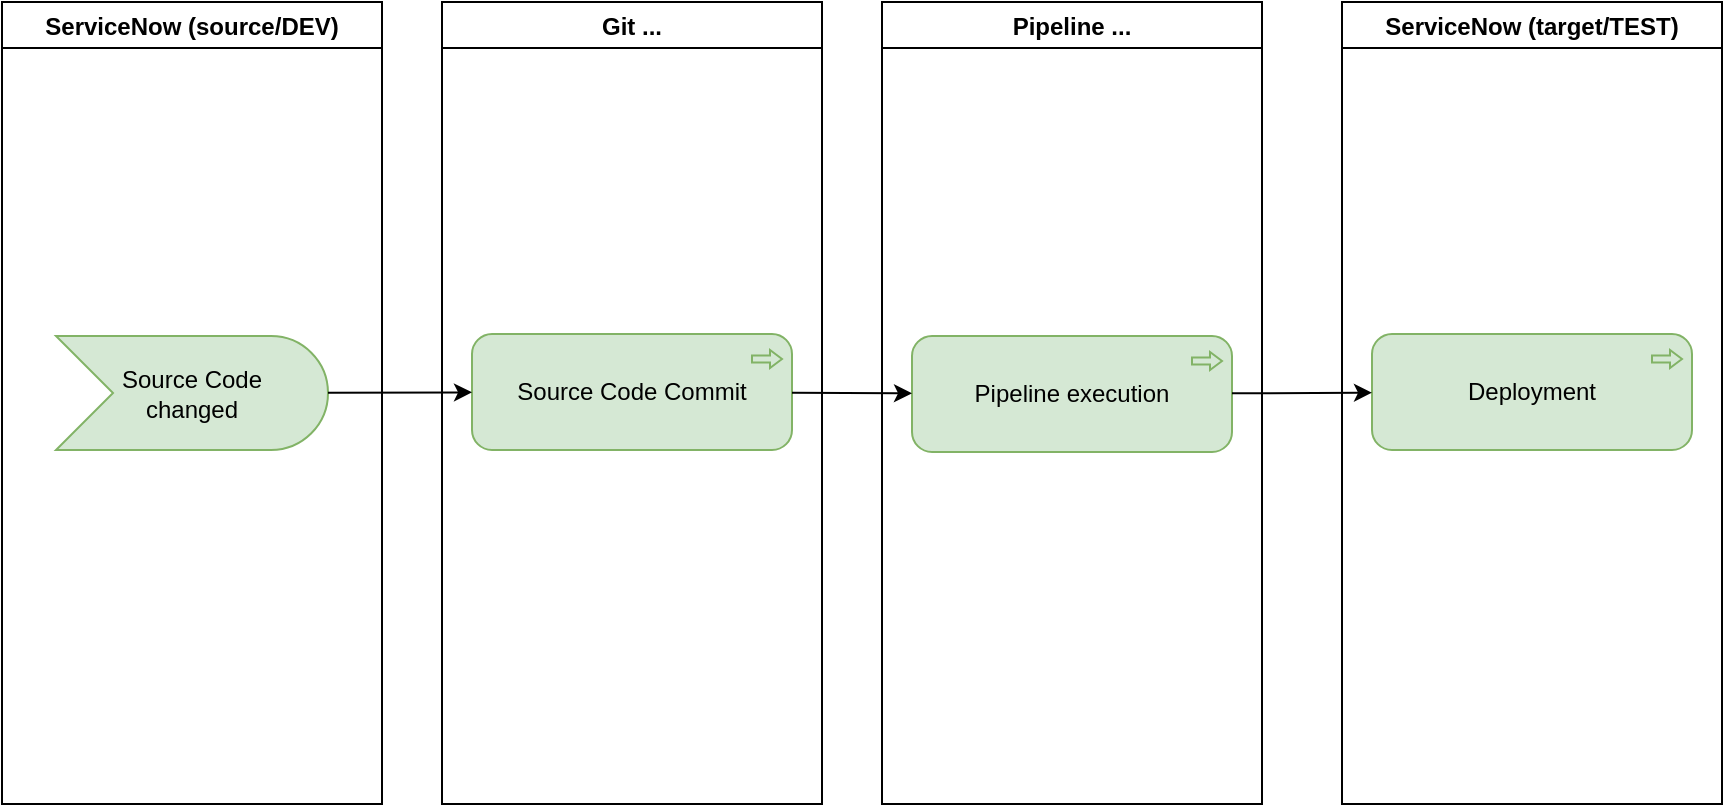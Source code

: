 <mxfile version="21.3.3" type="github" pages="2">
  <diagram id="Sc14ZII5uoRKNZlVD90k" name="concept">
    <mxGraphModel dx="1809" dy="973" grid="1" gridSize="10" guides="1" tooltips="1" connect="1" arrows="1" fold="1" page="1" pageScale="1" pageWidth="1169" pageHeight="827" math="0" shadow="0">
      <root>
        <mxCell id="0" />
        <mxCell id="1" parent="0" />
        <mxCell id="puMBQeqeTpWvrjrb3OdP-1" value="ServiceNow (source/DEV)" style="swimlane;" vertex="1" parent="1">
          <mxGeometry x="140" y="190" width="190" height="401" as="geometry">
            <mxRectangle x="10" y="190" width="110" height="30" as="alternateBounds" />
          </mxGeometry>
        </mxCell>
        <mxCell id="v-R775QLb7K6Q67dEHI1-1" value="Source Code &lt;br&gt;changed" style="html=1;outlineConnect=0;whiteSpace=wrap;fillColor=#d5e8d4;shape=mxgraph.archimate3.event;strokeColor=#82b366;" vertex="1" parent="puMBQeqeTpWvrjrb3OdP-1">
          <mxGeometry x="27" y="167" width="136" height="57" as="geometry" />
        </mxCell>
        <mxCell id="puMBQeqeTpWvrjrb3OdP-14" value="Git ..." style="swimlane;" vertex="1" parent="1">
          <mxGeometry x="360" y="190" width="190" height="401" as="geometry" />
        </mxCell>
        <mxCell id="7e_bq4CgVROszNn9BkB4-1" value="Source Code Commit" style="html=1;outlineConnect=0;whiteSpace=wrap;fillColor=#d5e8d4;shape=mxgraph.archimate3.application;appType=proc;archiType=rounded;strokeColor=#82b366;" vertex="1" parent="puMBQeqeTpWvrjrb3OdP-14">
          <mxGeometry x="15" y="166" width="160" height="58" as="geometry" />
        </mxCell>
        <mxCell id="puMBQeqeTpWvrjrb3OdP-15" value="Pipeline ..." style="swimlane;" vertex="1" parent="1">
          <mxGeometry x="580" y="190" width="190" height="401" as="geometry" />
        </mxCell>
        <mxCell id="FpccCggEMooWjYoVqN9N-2" value="Pipeline execution" style="html=1;outlineConnect=0;whiteSpace=wrap;fillColor=#d5e8d4;shape=mxgraph.archimate3.application;appType=proc;archiType=rounded;strokeColor=#82b366;" vertex="1" parent="puMBQeqeTpWvrjrb3OdP-15">
          <mxGeometry x="15" y="167" width="160" height="58" as="geometry" />
        </mxCell>
        <mxCell id="puMBQeqeTpWvrjrb3OdP-16" value="ServiceNow (target/TEST)" style="swimlane;" vertex="1" parent="1">
          <mxGeometry x="810" y="190" width="190" height="401" as="geometry">
            <mxRectangle x="10" y="190" width="110" height="30" as="alternateBounds" />
          </mxGeometry>
        </mxCell>
        <mxCell id="FpccCggEMooWjYoVqN9N-5" value="Deployment" style="html=1;outlineConnect=0;whiteSpace=wrap;fillColor=#d5e8d4;shape=mxgraph.archimate3.application;appType=proc;archiType=rounded;strokeColor=#82b366;" vertex="1" parent="puMBQeqeTpWvrjrb3OdP-16">
          <mxGeometry x="15" y="166" width="160" height="58" as="geometry" />
        </mxCell>
        <mxCell id="FpccCggEMooWjYoVqN9N-1" value="" style="edgeStyle=none;rounded=0;orthogonalLoop=1;jettySize=auto;html=1;fontSize=6;" edge="1" parent="1" source="v-R775QLb7K6Q67dEHI1-1" target="7e_bq4CgVROszNn9BkB4-1">
          <mxGeometry relative="1" as="geometry">
            <mxPoint x="332" y="104" as="sourcePoint" />
            <mxPoint x="332" y="201" as="targetPoint" />
          </mxGeometry>
        </mxCell>
        <mxCell id="FpccCggEMooWjYoVqN9N-3" value="" style="edgeStyle=none;rounded=0;orthogonalLoop=1;jettySize=auto;html=1;fontSize=6;" edge="1" parent="1" source="7e_bq4CgVROszNn9BkB4-1" target="FpccCggEMooWjYoVqN9N-2">
          <mxGeometry relative="1" as="geometry">
            <mxPoint x="313" y="395" as="sourcePoint" />
            <mxPoint x="385" y="395" as="targetPoint" />
          </mxGeometry>
        </mxCell>
        <mxCell id="FpccCggEMooWjYoVqN9N-4" value="" style="edgeStyle=none;rounded=0;orthogonalLoop=1;jettySize=auto;html=1;fontSize=6;" edge="1" parent="1" source="FpccCggEMooWjYoVqN9N-2" target="FpccCggEMooWjYoVqN9N-5">
          <mxGeometry relative="1" as="geometry">
            <mxPoint x="323" y="405" as="sourcePoint" />
            <mxPoint x="395" y="405" as="targetPoint" />
          </mxGeometry>
        </mxCell>
      </root>
    </mxGraphModel>
  </diagram>
  <diagram name="Page-1" id="tdeDllHcojzimRUx3aYF">
    <mxGraphModel dx="2171" dy="1167" grid="1" gridSize="10" guides="1" tooltips="1" connect="1" arrows="1" fold="1" page="1" pageScale="1" pageWidth="1169" pageHeight="827" math="0" shadow="0">
      <root>
        <mxCell id="0" />
        <mxCell id="1" parent="0" />
        <mxCell id="HnHZtSFfSMReXQ9yPPB1-1" value="Script Include" style="html=1;outlineConnect=0;whiteSpace=wrap;fillColor=#fff2cc;shape=mxgraph.archimate3.application;appType=comp;archiType=square;strokeColor=#d6b656;verticalAlign=bottom;align=right;dashed=1;" parent="1" vertex="1">
          <mxGeometry x="400" y="236" width="335" height="253" as="geometry" />
        </mxCell>
        <mxCell id="HnHZtSFfSMReXQ9yPPB1-2" value="Business Rule" style="html=1;outlineConnect=0;whiteSpace=wrap;fillColor=#d5e8d4;shape=mxgraph.archimate3.application;appType=comp;archiType=square;strokeColor=#82b366;verticalAlign=top;align=left;" parent="1" vertex="1">
          <mxGeometry x="179" y="176.5" width="307" height="110" as="geometry" />
        </mxCell>
        <mxCell id="HnHZtSFfSMReXQ9yPPB1-3" value="&amp;lt;Commit2GitRepository&amp;gt;" style="html=1;outlineConnect=0;whiteSpace=wrap;fillColor=#d5e8d4;shape=mxgraph.archimate3.application;appType=proc;archiType=rounded;strokeColor=#82b366;" parent="1" vertex="1">
          <mxGeometry x="202.5" y="200.5" width="260" height="58" as="geometry" />
        </mxCell>
        <mxCell id="HnHZtSFfSMReXQ9yPPB1-4" value="SubFlow" style="html=1;outlineConnect=0;whiteSpace=wrap;fillColor=#d5e8d4;shape=mxgraph.archimate3.application;appType=comp;archiType=square;strokeColor=#82b366;verticalAlign=top;align=left;" parent="1" vertex="1">
          <mxGeometry x="179" y="309" width="306" height="102" as="geometry" />
        </mxCell>
        <mxCell id="HnHZtSFfSMReXQ9yPPB1-5" value="&amp;lt;ALDI DevOps resume GitLab Job&amp;gt;" style="html=1;outlineConnect=0;whiteSpace=wrap;fillColor=#d5e8d4;shape=mxgraph.archimate3.application;appType=proc;archiType=rounded;strokeColor=#82b366;verticalAlign=middle;" parent="1" vertex="1">
          <mxGeometry x="205" y="331.5" width="260" height="58.5" as="geometry" />
        </mxCell>
        <mxCell id="HnHZtSFfSMReXQ9yPPB1-6" value="Update Set &lt;br&gt;completed" style="html=1;outlineConnect=0;whiteSpace=wrap;fillColor=#d5e8d4;shape=mxgraph.archimate3.event;strokeColor=#82b366;" parent="1" vertex="1">
          <mxGeometry x="264" y="46.5" width="136" height="57" as="geometry" />
        </mxCell>
        <mxCell id="HnHZtSFfSMReXQ9yPPB1-7" value="" style="edgeStyle=none;rounded=0;orthogonalLoop=1;jettySize=auto;html=1;fontSize=6;" parent="1" source="HnHZtSFfSMReXQ9yPPB1-6" target="HnHZtSFfSMReXQ9yPPB1-3" edge="1">
          <mxGeometry relative="1" as="geometry">
            <mxPoint x="282.5" y="116.5" as="sourcePoint" />
            <mxPoint x="327.5" y="116.5" as="targetPoint" />
          </mxGeometry>
        </mxCell>
        <mxCell id="HnHZtSFfSMReXQ9yPPB1-8" value="&lt;div style=&quot;box-sizing: border-box ; width: 100% ; background: #e4e4e4 ; padding: 2px&quot;&gt;&amp;lt;&amp;nbsp;sys_update_set&amp;nbsp;&amp;gt;&lt;/div&gt;&lt;table style=&quot;width: 100% ; font-size: 1em&quot; cellpadding=&quot;2&quot; cellspacing=&quot;0&quot;&gt;&lt;tbody&gt;&lt;tr&gt;&lt;td&gt;PK&lt;/td&gt;&lt;td&gt;sys_id&lt;/td&gt;&lt;/tr&gt;&lt;tr&gt;&lt;td&gt;&lt;/td&gt;&lt;td&gt;state&lt;/td&gt;&lt;/tr&gt;&lt;tr&gt;&lt;td&gt;&lt;br&gt;&lt;/td&gt;&lt;td&gt;&lt;br&gt;&lt;/td&gt;&lt;/tr&gt;&lt;tr&gt;&lt;td&gt;&lt;br&gt;&lt;/td&gt;&lt;td&gt;&lt;/td&gt;&lt;/tr&gt;&lt;/tbody&gt;&lt;/table&gt;" style="verticalAlign=top;align=left;overflow=fill;html=1;rounded=0;shadow=0;comic=0;labelBackgroundColor=none;strokeWidth=1;fontFamily=Verdana;fontSize=12" parent="1" vertex="1">
          <mxGeometry x="486" y="30" width="134" height="90" as="geometry" />
        </mxCell>
        <mxCell id="HnHZtSFfSMReXQ9yPPB1-9" value="GitLab" style="swimlane;" parent="1" vertex="1">
          <mxGeometry x="866" y="224.5" width="121" height="90" as="geometry" />
        </mxCell>
        <mxCell id="HnHZtSFfSMReXQ9yPPB1-10" value="API" style="html=1;outlineConnect=0;whiteSpace=wrap;fillColor=#dae8fc;shape=mxgraph.archimate3.application;appType=interface;archiType=square;strokeColor=#6c8ebf;verticalAlign=middle;" parent="HnHZtSFfSMReXQ9yPPB1-9" vertex="1">
          <mxGeometry x="24.5" y="35.5" width="72" height="35" as="geometry" />
        </mxCell>
        <mxCell id="HnHZtSFfSMReXQ9yPPB1-11" value="" style="html=1;endArrow=block;dashed=1;elbow=vertical;endFill=1;dashPattern=6 4;rounded=0;fontSize=12;" parent="1" source="HnHZtSFfSMReXQ9yPPB1-3" target="HnHZtSFfSMReXQ9yPPB1-5" edge="1">
          <mxGeometry width="160" relative="1" as="geometry">
            <mxPoint x="255.5" y="411.5" as="sourcePoint" />
            <mxPoint x="488.04" y="460" as="targetPoint" />
          </mxGeometry>
        </mxCell>
        <mxCell id="HnHZtSFfSMReXQ9yPPB1-12" value="ALDIDevOpsSrGitLab" style="html=1;outlineConnect=0;whiteSpace=wrap;fillColor=#d5e8d4;shape=mxgraph.archimate3.application;appType=comp;archiType=square;strokeColor=#82b366;verticalAlign=middle;" parent="1" vertex="1">
          <mxGeometry x="529" y="411" width="190" height="52" as="geometry" />
        </mxCell>
        <mxCell id="HnHZtSFfSMReXQ9yPPB1-13" value="" style="html=1;endArrow=open;elbow=vertical;endFill=0;dashed=1;dashPattern=1 4;rounded=0;fillColor=#00b9f2;" parent="1" source="HnHZtSFfSMReXQ9yPPB1-6" target="HnHZtSFfSMReXQ9yPPB1-8" edge="1">
          <mxGeometry width="160" relative="1" as="geometry">
            <mxPoint x="512.999" y="203.5" as="sourcePoint" />
            <mxPoint x="659.261" y="313.5" as="targetPoint" />
          </mxGeometry>
        </mxCell>
        <mxCell id="HnHZtSFfSMReXQ9yPPB1-14" value="" style="html=1;endArrow=block;dashed=1;elbow=vertical;endFill=1;dashPattern=6 4;rounded=0;fontSize=12;" parent="1" source="HnHZtSFfSMReXQ9yPPB1-22" target="HnHZtSFfSMReXQ9yPPB1-10" edge="1">
          <mxGeometry width="160" relative="1" as="geometry">
            <mxPoint x="714" y="615.524" as="sourcePoint" />
            <mxPoint x="718.5" y="579.646" as="targetPoint" />
          </mxGeometry>
        </mxCell>
        <mxCell id="HnHZtSFfSMReXQ9yPPB1-22" value="Flow Action" style="html=1;outlineConnect=0;whiteSpace=wrap;fillColor=#d5e8d4;shape=mxgraph.archimate3.application;appType=comp;archiType=square;strokeColor=#82b366;verticalAlign=top;" parent="1" vertex="1">
          <mxGeometry x="529" y="176.5" width="300" height="202" as="geometry" />
        </mxCell>
        <mxCell id="HnHZtSFfSMReXQ9yPPB1-23" value="&amp;lt;ALDI&amp;nbsp;DevOps Get Job response&amp;gt;" style="html=1;outlineConnect=0;whiteSpace=wrap;fillColor=#d5e8d4;shape=mxgraph.archimate3.application;appType=proc;archiType=rounded;strokeColor=#82b366;" parent="1" vertex="1">
          <mxGeometry x="541" y="259.5" width="276" height="46" as="geometry" />
        </mxCell>
        <mxCell id="HnHZtSFfSMReXQ9yPPB1-24" value="&amp;lt;ALDI&amp;nbsp;DevOps Get Artifact as Table Attachment&amp;gt;" style="html=1;outlineConnect=0;whiteSpace=wrap;fillColor=#d5e8d4;shape=mxgraph.archimate3.application;appType=proc;archiType=rounded;strokeColor=#82b366;" parent="1" vertex="1">
          <mxGeometry x="541" y="200.5" width="276" height="46" as="geometry" />
        </mxCell>
        <mxCell id="HnHZtSFfSMReXQ9yPPB1-25" value="&amp;lt;ALDI&amp;nbsp;DevOps GitLab REST call&amp;gt;" style="html=1;outlineConnect=0;whiteSpace=wrap;fillColor=#d5e8d4;shape=mxgraph.archimate3.application;appType=proc;archiType=rounded;strokeColor=#82b366;" parent="1" vertex="1">
          <mxGeometry x="540" y="318.5" width="276" height="46" as="geometry" />
        </mxCell>
        <mxCell id="HnHZtSFfSMReXQ9yPPB1-26" value="" style="html=1;endArrow=block;dashed=1;elbow=vertical;endFill=1;dashPattern=6 4;rounded=0;fontSize=12;" parent="1" source="HnHZtSFfSMReXQ9yPPB1-5" target="HnHZtSFfSMReXQ9yPPB1-25" edge="1">
          <mxGeometry width="160" relative="1" as="geometry">
            <mxPoint x="835" y="425" as="sourcePoint" />
            <mxPoint x="967" y="431" as="targetPoint" />
          </mxGeometry>
        </mxCell>
        <mxCell id="HnHZtSFfSMReXQ9yPPB1-27" value="" style="html=1;endArrow=block;dashed=1;elbow=vertical;endFill=1;dashPattern=6 4;rounded=0;fontSize=12;" parent="1" source="HnHZtSFfSMReXQ9yPPB1-5" target="HnHZtSFfSMReXQ9yPPB1-23" edge="1">
          <mxGeometry width="160" relative="1" as="geometry">
            <mxPoint x="388" y="606" as="sourcePoint" />
            <mxPoint x="628" y="506" as="targetPoint" />
          </mxGeometry>
        </mxCell>
        <mxCell id="HnHZtSFfSMReXQ9yPPB1-28" value="" style="html=1;endArrow=block;dashed=1;elbow=vertical;endFill=1;dashPattern=6 4;rounded=0;fontSize=12;" parent="1" source="HnHZtSFfSMReXQ9yPPB1-3" target="HnHZtSFfSMReXQ9yPPB1-24" edge="1">
          <mxGeometry width="160" relative="1" as="geometry">
            <mxPoint x="330" y="277" as="sourcePoint" />
            <mxPoint x="274" y="441" as="targetPoint" />
          </mxGeometry>
        </mxCell>
        <mxCell id="HnHZtSFfSMReXQ9yPPB1-29" value="" style="html=1;endArrow=block;dashed=1;elbow=vertical;endFill=1;dashPattern=6 4;rounded=0;fontSize=12;" parent="1" source="HnHZtSFfSMReXQ9yPPB1-3" target="HnHZtSFfSMReXQ9yPPB1-23" edge="1">
          <mxGeometry width="160" relative="1" as="geometry">
            <mxPoint x="470" y="242" as="sourcePoint" />
            <mxPoint x="551" y="239" as="targetPoint" />
          </mxGeometry>
        </mxCell>
        <mxCell id="HnHZtSFfSMReXQ9yPPB1-31" value="Branch&lt;br&gt;and only after pipeline to Master?" style="strokeWidth=1;shadow=0;dashed=0;align=center;html=1;shape=mxgraph.mockup.text.stickyNote2;fontColor=#666666;mainText=;fontSize=17;whiteSpace=wrap;fillColor=#ffffcc;strokeColor=#F62E00;" parent="1" vertex="1">
          <mxGeometry x="20" y="40" width="230" height="121" as="geometry" />
        </mxCell>
        <mxCell id="w_9lB5d_g-edfzFSBor1-1" value="&lt;div style=&quot;box-sizing: border-box ; width: 100% ; background: #e4e4e4 ; padding: 2px&quot;&gt;&amp;lt;&amp;nbsp;sys_update_xml&amp;nbsp;&amp;gt;&lt;/div&gt;&lt;table style=&quot;width: 100% ; font-size: 1em&quot; cellpadding=&quot;2&quot; cellspacing=&quot;0&quot;&gt;&lt;tbody&gt;&lt;tr&gt;&lt;td&gt;PK&lt;/td&gt;&lt;td&gt;sys_id&lt;/td&gt;&lt;/tr&gt;&lt;tr&gt;&lt;td&gt;&lt;/td&gt;&lt;td&gt;payload&lt;br&gt;name&lt;/td&gt;&lt;/tr&gt;&lt;tr&gt;&lt;td&gt;&lt;br&gt;&lt;/td&gt;&lt;td&gt;&lt;br&gt;&lt;/td&gt;&lt;/tr&gt;&lt;tr&gt;&lt;td&gt;&lt;br&gt;&lt;/td&gt;&lt;td&gt;&lt;/td&gt;&lt;/tr&gt;&lt;/tbody&gt;&lt;/table&gt;" style="verticalAlign=top;align=left;overflow=fill;html=1;rounded=0;shadow=0;comic=0;labelBackgroundColor=none;strokeWidth=1;fontFamily=Verdana;fontSize=12" vertex="1" parent="1">
          <mxGeometry x="695" y="30" width="134" height="90" as="geometry" />
        </mxCell>
        <mxCell id="w_9lB5d_g-edfzFSBor1-2" value="" style="html=1;endArrow=open;elbow=vertical;endFill=0;dashed=1;dashPattern=1 4;rounded=0;fillColor=#00b9f2;" edge="1" parent="1" source="HnHZtSFfSMReXQ9yPPB1-8" target="w_9lB5d_g-edfzFSBor1-1">
          <mxGeometry width="160" relative="1" as="geometry">
            <mxPoint x="410" y="85" as="sourcePoint" />
            <mxPoint x="496" y="85" as="targetPoint" />
          </mxGeometry>
        </mxCell>
      </root>
    </mxGraphModel>
  </diagram>
</mxfile>
